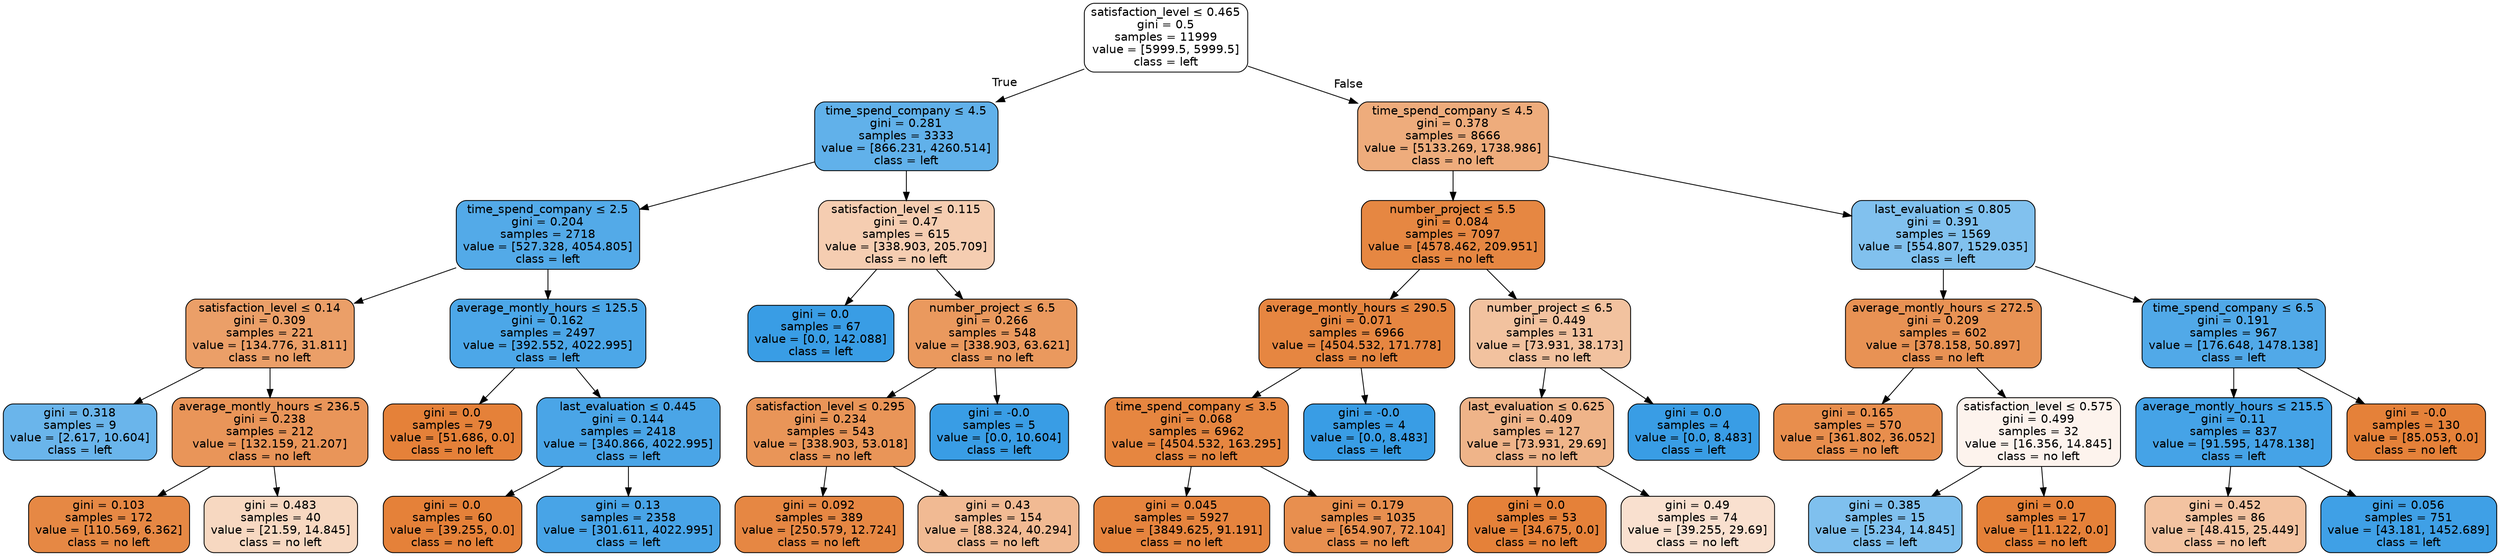 digraph Tree {
node [shape=box, style="filled, rounded", color="black", fontname=helvetica] ;
edge [fontname=helvetica] ;
0 [label=<satisfaction_level &le; 0.465<br/>gini = 0.5<br/>samples = 11999<br/>value = [5999.5, 5999.5]<br/>class = left>, fillcolor="#ffffff"] ;
1 [label=<time_spend_company &le; 4.5<br/>gini = 0.281<br/>samples = 3333<br/>value = [866.231, 4260.514]<br/>class = left>, fillcolor="#61b1ea"] ;
0 -> 1 [labeldistance=2.5, labelangle=45, headlabel="True"] ;
2 [label=<time_spend_company &le; 2.5<br/>gini = 0.204<br/>samples = 2718<br/>value = [527.328, 4054.805]<br/>class = left>, fillcolor="#53aae8"] ;
1 -> 2 ;
3 [label=<satisfaction_level &le; 0.14<br/>gini = 0.309<br/>samples = 221<br/>value = [134.776, 31.811]<br/>class = no left>, fillcolor="#eb9f68"] ;
2 -> 3 ;
4 [label=<gini = 0.318<br/>samples = 9<br/>value = [2.617, 10.604]<br/>class = left>, fillcolor="#6ab5eb"] ;
3 -> 4 ;
5 [label=<average_montly_hours &le; 236.5<br/>gini = 0.238<br/>samples = 212<br/>value = [132.159, 21.207]<br/>class = no left>, fillcolor="#e99559"] ;
3 -> 5 ;
6 [label=<gini = 0.103<br/>samples = 172<br/>value = [110.569, 6.362]<br/>class = no left>, fillcolor="#e68844"] ;
5 -> 6 ;
7 [label=<gini = 0.483<br/>samples = 40<br/>value = [21.59, 14.845]<br/>class = no left>, fillcolor="#f7d8c1"] ;
5 -> 7 ;
8 [label=<average_montly_hours &le; 125.5<br/>gini = 0.162<br/>samples = 2497<br/>value = [392.552, 4022.995]<br/>class = left>, fillcolor="#4ca7e8"] ;
2 -> 8 ;
9 [label=<gini = 0.0<br/>samples = 79<br/>value = [51.686, 0.0]<br/>class = no left>, fillcolor="#e58139"] ;
8 -> 9 ;
10 [label=<last_evaluation &le; 0.445<br/>gini = 0.144<br/>samples = 2418<br/>value = [340.866, 4022.995]<br/>class = left>, fillcolor="#4aa5e7"] ;
8 -> 10 ;
11 [label=<gini = 0.0<br/>samples = 60<br/>value = [39.255, 0.0]<br/>class = no left>, fillcolor="#e58139"] ;
10 -> 11 ;
12 [label=<gini = 0.13<br/>samples = 2358<br/>value = [301.611, 4022.995]<br/>class = left>, fillcolor="#48a4e7"] ;
10 -> 12 ;
13 [label=<satisfaction_level &le; 0.115<br/>gini = 0.47<br/>samples = 615<br/>value = [338.903, 205.709]<br/>class = no left>, fillcolor="#f5cdb1"] ;
1 -> 13 ;
14 [label=<gini = 0.0<br/>samples = 67<br/>value = [0.0, 142.088]<br/>class = left>, fillcolor="#399de5"] ;
13 -> 14 ;
15 [label=<number_project &le; 6.5<br/>gini = 0.266<br/>samples = 548<br/>value = [338.903, 63.621]<br/>class = no left>, fillcolor="#ea995e"] ;
13 -> 15 ;
16 [label=<satisfaction_level &le; 0.295<br/>gini = 0.234<br/>samples = 543<br/>value = [338.903, 53.018]<br/>class = no left>, fillcolor="#e99558"] ;
15 -> 16 ;
17 [label=<gini = 0.092<br/>samples = 389<br/>value = [250.579, 12.724]<br/>class = no left>, fillcolor="#e68743"] ;
16 -> 17 ;
18 [label=<gini = 0.43<br/>samples = 154<br/>value = [88.324, 40.294]<br/>class = no left>, fillcolor="#f1ba93"] ;
16 -> 18 ;
19 [label=<gini = -0.0<br/>samples = 5<br/>value = [0.0, 10.604]<br/>class = left>, fillcolor="#399de5"] ;
15 -> 19 ;
20 [label=<time_spend_company &le; 4.5<br/>gini = 0.378<br/>samples = 8666<br/>value = [5133.269, 1738.986]<br/>class = no left>, fillcolor="#eeac7c"] ;
0 -> 20 [labeldistance=2.5, labelangle=-45, headlabel="False"] ;
21 [label=<number_project &le; 5.5<br/>gini = 0.084<br/>samples = 7097<br/>value = [4578.462, 209.951]<br/>class = no left>, fillcolor="#e68742"] ;
20 -> 21 ;
22 [label=<average_montly_hours &le; 290.5<br/>gini = 0.071<br/>samples = 6966<br/>value = [4504.532, 171.778]<br/>class = no left>, fillcolor="#e68641"] ;
21 -> 22 ;
23 [label=<time_spend_company &le; 3.5<br/>gini = 0.068<br/>samples = 6962<br/>value = [4504.532, 163.295]<br/>class = no left>, fillcolor="#e68640"] ;
22 -> 23 ;
24 [label=<gini = 0.045<br/>samples = 5927<br/>value = [3849.625, 91.191]<br/>class = no left>, fillcolor="#e6843e"] ;
23 -> 24 ;
25 [label=<gini = 0.179<br/>samples = 1035<br/>value = [654.907, 72.104]<br/>class = no left>, fillcolor="#e88f4f"] ;
23 -> 25 ;
26 [label=<gini = -0.0<br/>samples = 4<br/>value = [0.0, 8.483]<br/>class = left>, fillcolor="#399de5"] ;
22 -> 26 ;
27 [label=<number_project &le; 6.5<br/>gini = 0.449<br/>samples = 131<br/>value = [73.931, 38.173]<br/>class = no left>, fillcolor="#f2c29f"] ;
21 -> 27 ;
28 [label=<last_evaluation &le; 0.625<br/>gini = 0.409<br/>samples = 127<br/>value = [73.931, 29.69]<br/>class = no left>, fillcolor="#efb489"] ;
27 -> 28 ;
29 [label=<gini = 0.0<br/>samples = 53<br/>value = [34.675, 0.0]<br/>class = no left>, fillcolor="#e58139"] ;
28 -> 29 ;
30 [label=<gini = 0.49<br/>samples = 74<br/>value = [39.255, 29.69]<br/>class = no left>, fillcolor="#f9e0cf"] ;
28 -> 30 ;
31 [label=<gini = 0.0<br/>samples = 4<br/>value = [0.0, 8.483]<br/>class = left>, fillcolor="#399de5"] ;
27 -> 31 ;
32 [label=<last_evaluation &le; 0.805<br/>gini = 0.391<br/>samples = 1569<br/>value = [554.807, 1529.035]<br/>class = left>, fillcolor="#81c1ee"] ;
20 -> 32 ;
33 [label=<average_montly_hours &le; 272.5<br/>gini = 0.209<br/>samples = 602<br/>value = [378.158, 50.897]<br/>class = no left>, fillcolor="#e89254"] ;
32 -> 33 ;
34 [label=<gini = 0.165<br/>samples = 570<br/>value = [361.802, 36.052]<br/>class = no left>, fillcolor="#e88e4d"] ;
33 -> 34 ;
35 [label=<satisfaction_level &le; 0.575<br/>gini = 0.499<br/>samples = 32<br/>value = [16.356, 14.845]<br/>class = no left>, fillcolor="#fdf3ed"] ;
33 -> 35 ;
36 [label=<gini = 0.385<br/>samples = 15<br/>value = [5.234, 14.845]<br/>class = left>, fillcolor="#7fc0ee"] ;
35 -> 36 ;
37 [label=<gini = 0.0<br/>samples = 17<br/>value = [11.122, 0.0]<br/>class = no left>, fillcolor="#e58139"] ;
35 -> 37 ;
38 [label=<time_spend_company &le; 6.5<br/>gini = 0.191<br/>samples = 967<br/>value = [176.648, 1478.138]<br/>class = left>, fillcolor="#51a9e8"] ;
32 -> 38 ;
39 [label=<average_montly_hours &le; 215.5<br/>gini = 0.11<br/>samples = 837<br/>value = [91.595, 1478.138]<br/>class = left>, fillcolor="#45a3e7"] ;
38 -> 39 ;
40 [label=<gini = 0.452<br/>samples = 86<br/>value = [48.415, 25.449]<br/>class = no left>, fillcolor="#f3c3a1"] ;
39 -> 40 ;
41 [label=<gini = 0.056<br/>samples = 751<br/>value = [43.181, 1452.689]<br/>class = left>, fillcolor="#3fa0e6"] ;
39 -> 41 ;
42 [label=<gini = -0.0<br/>samples = 130<br/>value = [85.053, 0.0]<br/>class = no left>, fillcolor="#e58139"] ;
38 -> 42 ;
}